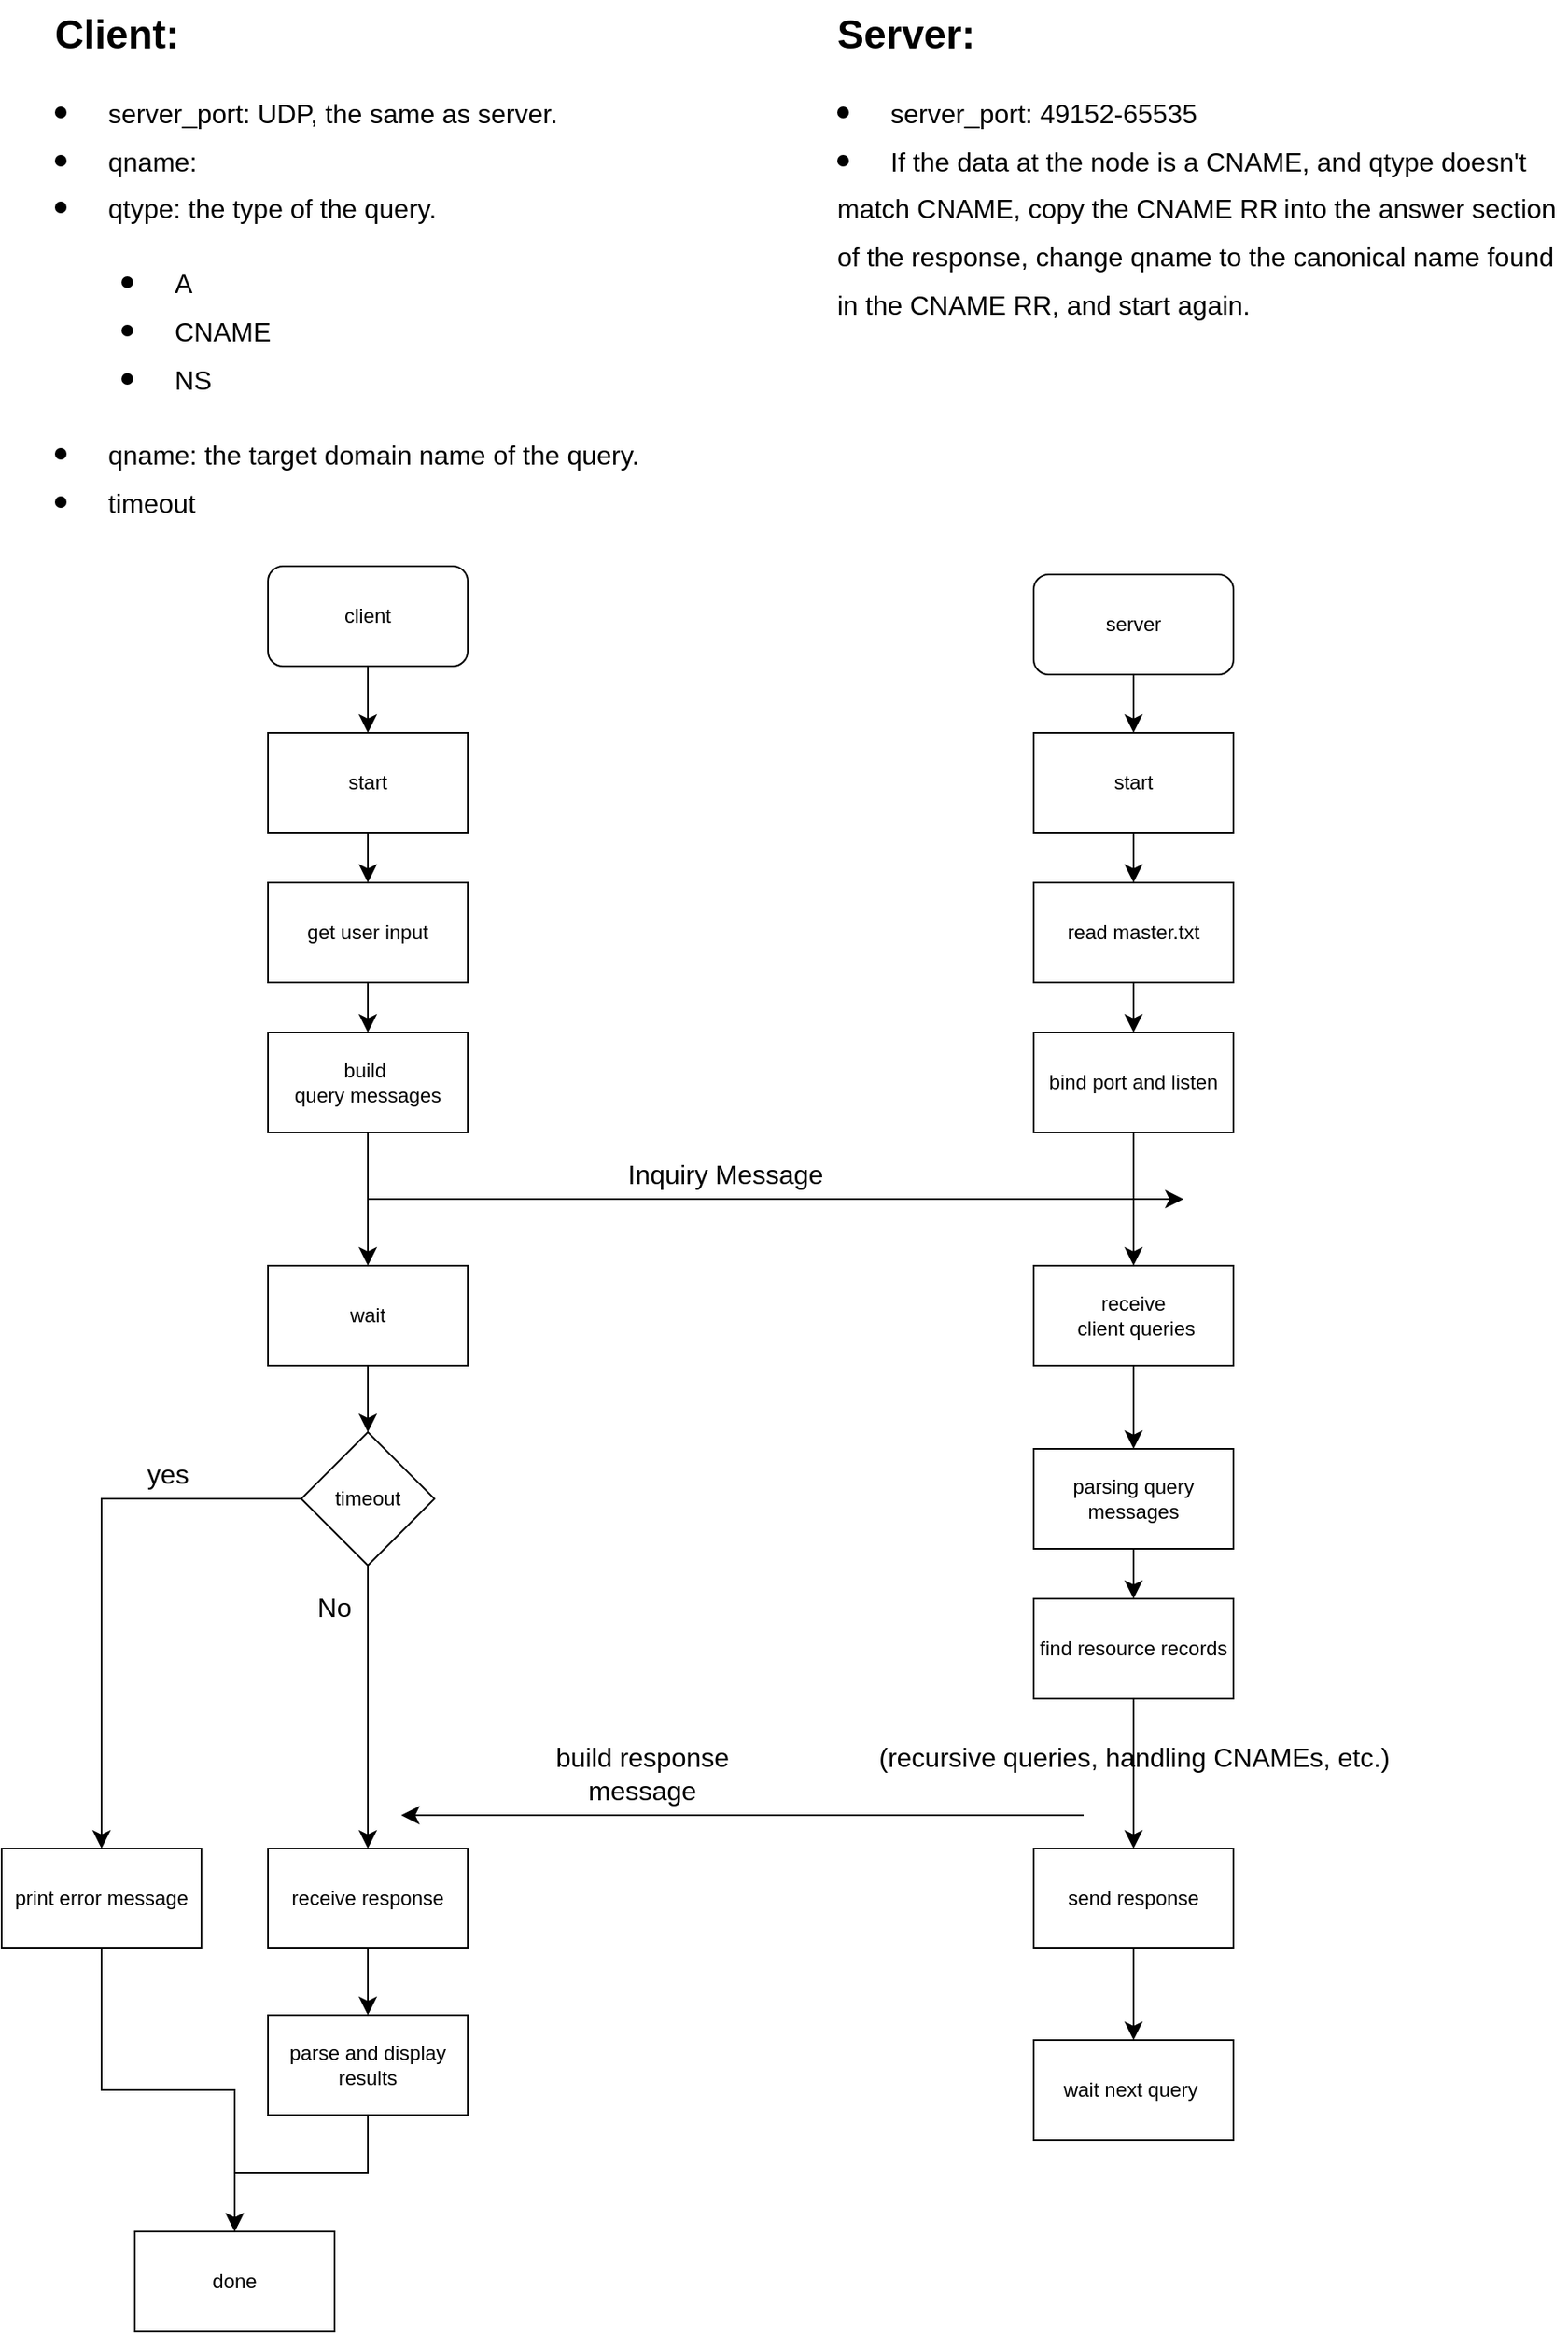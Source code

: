 <mxfile version="24.3.1" type="device">
  <diagram name="Page-1" id="74e2e168-ea6b-b213-b513-2b3c1d86103e">
    <mxGraphModel dx="897" dy="759" grid="1" gridSize="10" guides="1" tooltips="1" connect="1" arrows="1" fold="1" page="1" pageScale="1" pageWidth="1100" pageHeight="850" background="none" math="0" shadow="0">
      <root>
        <mxCell id="0" />
        <mxCell id="1" parent="0" />
        <mxCell id="in9wpP-KXbtq4833XMke-3" value="&lt;h1 style=&quot;margin-top: 0px;&quot;&gt;Client:&lt;/h1&gt;&lt;h1 style=&quot;margin-top: 0px;&quot;&gt;&lt;li style=&quot;&quot;&gt;&lt;span style=&quot;font-size: 16px; font-weight: 400; background-color: initial;&quot;&gt;server_port: UDP, the same as server.&lt;/span&gt;&lt;br&gt;&lt;/li&gt;&lt;li style=&quot;&quot;&gt;&lt;span style=&quot;font-size: 16px; font-weight: 400; background-color: initial;&quot;&gt;qname:&amp;nbsp;&lt;/span&gt;&lt;/li&gt;&lt;li style=&quot;&quot;&gt;&lt;span style=&quot;font-size: 16px; font-weight: 400;&quot;&gt;qtype: the type of the query.&lt;/span&gt;&lt;/li&gt;&lt;/h1&gt;&lt;blockquote style=&quot;margin: 0 0 0 40px; border: none; padding: 0px;&quot;&gt;&lt;h1 style=&quot;margin-top: 0px;&quot;&gt;&lt;li style=&quot;&quot;&gt;&lt;span style=&quot;font-size: 16px; font-weight: 400;&quot;&gt;A&lt;/span&gt;&lt;/li&gt;&lt;li style=&quot;&quot;&gt;&lt;span style=&quot;font-size: 16px; font-weight: 400;&quot;&gt;CNAME&lt;/span&gt;&lt;/li&gt;&lt;li style=&quot;&quot;&gt;&lt;span style=&quot;font-size: 16px; font-weight: 400;&quot;&gt;NS&lt;/span&gt;&lt;/li&gt;&lt;/h1&gt;&lt;/blockquote&gt;&lt;h1 style=&quot;margin-top: 0px;&quot;&gt;&lt;li style=&quot;&quot;&gt;&lt;span style=&quot;font-size: 16px; font-weight: 400;&quot;&gt;qname: the target domain name of the query.&lt;/span&gt;&lt;/li&gt;&lt;li style=&quot;&quot;&gt;&lt;span style=&quot;font-size: 16px; font-weight: 400;&quot;&gt;timeout&lt;/span&gt;&lt;/li&gt;&lt;/h1&gt;" style="text;html=1;whiteSpace=wrap;overflow=hidden;rounded=0;" vertex="1" parent="1">
          <mxGeometry x="30" y="20" width="380" height="340" as="geometry" />
        </mxCell>
        <mxCell id="in9wpP-KXbtq4833XMke-4" value="&lt;h1 style=&quot;margin-top: 0px;&quot;&gt;Server:&lt;/h1&gt;&lt;h1 style=&quot;margin-top: 0px;&quot;&gt;&lt;li style=&quot;&quot;&gt;&lt;span style=&quot;font-size: 16px; font-weight: 400; background-color: initial;&quot;&gt;server_port: 49152-65535&lt;/span&gt;&lt;/li&gt;&lt;li style=&quot;&quot;&gt;&lt;span style=&quot;background-color: initial; font-size: 12px; font-weight: normal;&quot;&gt;&lt;font style=&quot;font-size: 16px;&quot;&gt;If the data at the node is a CNAME, and qtype doesn&#39;t match CNAME, copy the CNAME RR&lt;/font&gt;&lt;/span&gt;&lt;span style=&quot;background-color: initial; font-size: 12px; font-weight: normal;&quot;&gt; &lt;/span&gt;&lt;span style=&quot;background-color: initial; font-size: 16px; font-weight: normal;&quot;&gt;into the answer section of the response, change qname to the canonical name found in &lt;/span&gt;&lt;span style=&quot;background-color: initial; font-size: 16px; font-weight: normal;&quot;&gt;the CNAME RR, and start again.&lt;/span&gt;&lt;br&gt;&lt;/li&gt;&lt;/h1&gt;" style="text;html=1;whiteSpace=wrap;overflow=hidden;rounded=0;" vertex="1" parent="1">
          <mxGeometry x="500" y="20" width="440" height="250" as="geometry" />
        </mxCell>
        <mxCell id="in9wpP-KXbtq4833XMke-7" style="edgeStyle=none;curved=1;rounded=0;orthogonalLoop=1;jettySize=auto;html=1;entryX=0.5;entryY=0;entryDx=0;entryDy=0;fontSize=12;startSize=8;endSize=8;" edge="1" parent="1" source="in9wpP-KXbtq4833XMke-5" target="in9wpP-KXbtq4833XMke-6">
          <mxGeometry relative="1" as="geometry" />
        </mxCell>
        <mxCell id="in9wpP-KXbtq4833XMke-5" value="client" style="rounded=1;whiteSpace=wrap;html=1;" vertex="1" parent="1">
          <mxGeometry x="160" y="360" width="120" height="60" as="geometry" />
        </mxCell>
        <mxCell id="in9wpP-KXbtq4833XMke-10" style="edgeStyle=none;curved=1;rounded=0;orthogonalLoop=1;jettySize=auto;html=1;fontSize=12;startSize=8;endSize=8;" edge="1" parent="1" source="in9wpP-KXbtq4833XMke-6" target="in9wpP-KXbtq4833XMke-8">
          <mxGeometry relative="1" as="geometry" />
        </mxCell>
        <mxCell id="in9wpP-KXbtq4833XMke-6" value="start" style="rounded=0;whiteSpace=wrap;html=1;" vertex="1" parent="1">
          <mxGeometry x="160" y="460" width="120" height="60" as="geometry" />
        </mxCell>
        <mxCell id="in9wpP-KXbtq4833XMke-11" style="edgeStyle=none;curved=1;rounded=0;orthogonalLoop=1;jettySize=auto;html=1;fontSize=12;startSize=8;endSize=8;" edge="1" parent="1" source="in9wpP-KXbtq4833XMke-8" target="in9wpP-KXbtq4833XMke-9">
          <mxGeometry relative="1" as="geometry" />
        </mxCell>
        <mxCell id="in9wpP-KXbtq4833XMke-8" value="get user input" style="rounded=0;whiteSpace=wrap;html=1;" vertex="1" parent="1">
          <mxGeometry x="160" y="550" width="120" height="60" as="geometry" />
        </mxCell>
        <mxCell id="in9wpP-KXbtq4833XMke-20" style="edgeStyle=none;curved=1;rounded=0;orthogonalLoop=1;jettySize=auto;html=1;entryX=0.5;entryY=0;entryDx=0;entryDy=0;fontSize=12;startSize=8;endSize=8;" edge="1" parent="1" source="in9wpP-KXbtq4833XMke-9" target="in9wpP-KXbtq4833XMke-19">
          <mxGeometry relative="1" as="geometry" />
        </mxCell>
        <mxCell id="in9wpP-KXbtq4833XMke-9" value="build&amp;nbsp;&lt;div&gt;query messages&lt;/div&gt;" style="rounded=0;whiteSpace=wrap;html=1;" vertex="1" parent="1">
          <mxGeometry x="160" y="640" width="120" height="60" as="geometry" />
        </mxCell>
        <mxCell id="in9wpP-KXbtq4833XMke-16" style="edgeStyle=none;curved=1;rounded=0;orthogonalLoop=1;jettySize=auto;html=1;entryX=0.5;entryY=0;entryDx=0;entryDy=0;fontSize=12;startSize=8;endSize=8;" edge="1" parent="1" source="in9wpP-KXbtq4833XMke-12" target="in9wpP-KXbtq4833XMke-15">
          <mxGeometry relative="1" as="geometry" />
        </mxCell>
        <mxCell id="in9wpP-KXbtq4833XMke-12" value="server" style="rounded=1;whiteSpace=wrap;html=1;" vertex="1" parent="1">
          <mxGeometry x="620" y="365" width="120" height="60" as="geometry" />
        </mxCell>
        <mxCell id="in9wpP-KXbtq4833XMke-18" style="edgeStyle=none;curved=1;rounded=0;orthogonalLoop=1;jettySize=auto;html=1;entryX=0.5;entryY=0;entryDx=0;entryDy=0;fontSize=12;startSize=8;endSize=8;" edge="1" parent="1" source="in9wpP-KXbtq4833XMke-13" target="in9wpP-KXbtq4833XMke-14">
          <mxGeometry relative="1" as="geometry" />
        </mxCell>
        <mxCell id="in9wpP-KXbtq4833XMke-13" value="read master.txt" style="rounded=0;whiteSpace=wrap;html=1;" vertex="1" parent="1">
          <mxGeometry x="620" y="550" width="120" height="60" as="geometry" />
        </mxCell>
        <mxCell id="in9wpP-KXbtq4833XMke-23" style="edgeStyle=none;curved=1;rounded=0;orthogonalLoop=1;jettySize=auto;html=1;entryX=0.5;entryY=0;entryDx=0;entryDy=0;fontSize=12;startSize=8;endSize=8;" edge="1" parent="1" source="in9wpP-KXbtq4833XMke-14" target="in9wpP-KXbtq4833XMke-22">
          <mxGeometry relative="1" as="geometry" />
        </mxCell>
        <mxCell id="in9wpP-KXbtq4833XMke-14" value="bind port and listen" style="rounded=0;whiteSpace=wrap;html=1;" vertex="1" parent="1">
          <mxGeometry x="620" y="640" width="120" height="60" as="geometry" />
        </mxCell>
        <mxCell id="in9wpP-KXbtq4833XMke-17" style="edgeStyle=none;curved=1;rounded=0;orthogonalLoop=1;jettySize=auto;html=1;entryX=0.5;entryY=0;entryDx=0;entryDy=0;fontSize=12;startSize=8;endSize=8;" edge="1" parent="1" source="in9wpP-KXbtq4833XMke-15" target="in9wpP-KXbtq4833XMke-13">
          <mxGeometry relative="1" as="geometry" />
        </mxCell>
        <mxCell id="in9wpP-KXbtq4833XMke-15" value="start" style="rounded=0;whiteSpace=wrap;html=1;" vertex="1" parent="1">
          <mxGeometry x="620" y="460" width="120" height="60" as="geometry" />
        </mxCell>
        <mxCell id="in9wpP-KXbtq4833XMke-28" style="edgeStyle=none;curved=1;rounded=0;orthogonalLoop=1;jettySize=auto;html=1;entryX=0.5;entryY=0;entryDx=0;entryDy=0;fontSize=12;startSize=8;endSize=8;" edge="1" parent="1" source="in9wpP-KXbtq4833XMke-19" target="in9wpP-KXbtq4833XMke-27">
          <mxGeometry relative="1" as="geometry" />
        </mxCell>
        <mxCell id="in9wpP-KXbtq4833XMke-19" value="wait" style="rounded=0;whiteSpace=wrap;html=1;" vertex="1" parent="1">
          <mxGeometry x="160" y="780" width="120" height="60" as="geometry" />
        </mxCell>
        <mxCell id="in9wpP-KXbtq4833XMke-44" value="" style="edgeStyle=none;curved=1;rounded=0;orthogonalLoop=1;jettySize=auto;html=1;fontSize=12;startSize=8;endSize=8;" edge="1" parent="1" source="in9wpP-KXbtq4833XMke-22" target="in9wpP-KXbtq4833XMke-43">
          <mxGeometry relative="1" as="geometry" />
        </mxCell>
        <mxCell id="in9wpP-KXbtq4833XMke-22" value="receive&lt;div&gt;&amp;nbsp;client queries&lt;/div&gt;" style="rounded=0;whiteSpace=wrap;html=1;" vertex="1" parent="1">
          <mxGeometry x="620" y="780" width="120" height="60" as="geometry" />
        </mxCell>
        <mxCell id="in9wpP-KXbtq4833XMke-24" value="" style="endArrow=classic;html=1;rounded=0;fontSize=12;startSize=8;endSize=8;curved=1;" edge="1" parent="1">
          <mxGeometry width="50" height="50" relative="1" as="geometry">
            <mxPoint x="220" y="740" as="sourcePoint" />
            <mxPoint x="710" y="740" as="targetPoint" />
          </mxGeometry>
        </mxCell>
        <mxCell id="in9wpP-KXbtq4833XMke-26" value="Inquiry Message" style="text;html=1;align=center;verticalAlign=middle;whiteSpace=wrap;rounded=0;fontSize=16;" vertex="1" parent="1">
          <mxGeometry x="360" y="700" width="150" height="50" as="geometry" />
        </mxCell>
        <mxCell id="in9wpP-KXbtq4833XMke-29" style="edgeStyle=none;curved=1;rounded=0;orthogonalLoop=1;jettySize=auto;html=1;fontSize=12;startSize=8;endSize=8;entryX=0.5;entryY=0;entryDx=0;entryDy=0;" edge="1" parent="1" source="in9wpP-KXbtq4833XMke-27" target="in9wpP-KXbtq4833XMke-30">
          <mxGeometry relative="1" as="geometry">
            <mxPoint x="220" y="1000" as="targetPoint" />
          </mxGeometry>
        </mxCell>
        <mxCell id="in9wpP-KXbtq4833XMke-35" style="edgeStyle=orthogonalEdgeStyle;rounded=0;orthogonalLoop=1;jettySize=auto;html=1;entryX=0.5;entryY=0;entryDx=0;entryDy=0;fontSize=12;startSize=8;endSize=8;exitX=0;exitY=0.5;exitDx=0;exitDy=0;elbow=vertical;" edge="1" parent="1" source="in9wpP-KXbtq4833XMke-27" target="in9wpP-KXbtq4833XMke-32">
          <mxGeometry relative="1" as="geometry" />
        </mxCell>
        <mxCell id="in9wpP-KXbtq4833XMke-27" value="timeout" style="rhombus;whiteSpace=wrap;html=1;" vertex="1" parent="1">
          <mxGeometry x="180" y="880" width="80" height="80" as="geometry" />
        </mxCell>
        <mxCell id="in9wpP-KXbtq4833XMke-39" style="edgeStyle=none;curved=1;rounded=0;orthogonalLoop=1;jettySize=auto;html=1;entryX=0.5;entryY=0;entryDx=0;entryDy=0;fontSize=12;startSize=8;endSize=8;" edge="1" parent="1" source="in9wpP-KXbtq4833XMke-30" target="in9wpP-KXbtq4833XMke-38">
          <mxGeometry relative="1" as="geometry" />
        </mxCell>
        <mxCell id="in9wpP-KXbtq4833XMke-30" value="receive response" style="rounded=0;whiteSpace=wrap;html=1;" vertex="1" parent="1">
          <mxGeometry x="160" y="1130" width="120" height="60" as="geometry" />
        </mxCell>
        <mxCell id="in9wpP-KXbtq4833XMke-41" style="edgeStyle=orthogonalEdgeStyle;rounded=0;orthogonalLoop=1;jettySize=auto;html=1;entryX=0.5;entryY=0;entryDx=0;entryDy=0;fontSize=12;startSize=8;endSize=8;" edge="1" parent="1" source="in9wpP-KXbtq4833XMke-32" target="in9wpP-KXbtq4833XMke-40">
          <mxGeometry relative="1" as="geometry" />
        </mxCell>
        <mxCell id="in9wpP-KXbtq4833XMke-32" value="print error message" style="rounded=0;whiteSpace=wrap;html=1;" vertex="1" parent="1">
          <mxGeometry y="1130" width="120" height="60" as="geometry" />
        </mxCell>
        <mxCell id="in9wpP-KXbtq4833XMke-36" value="yes" style="text;html=1;align=center;verticalAlign=middle;whiteSpace=wrap;rounded=0;fontSize=16;" vertex="1" parent="1">
          <mxGeometry x="70" y="890" width="60" height="30" as="geometry" />
        </mxCell>
        <mxCell id="in9wpP-KXbtq4833XMke-37" value="No" style="text;html=1;align=center;verticalAlign=middle;whiteSpace=wrap;rounded=0;fontSize=16;" vertex="1" parent="1">
          <mxGeometry x="170" y="970" width="60" height="30" as="geometry" />
        </mxCell>
        <mxCell id="in9wpP-KXbtq4833XMke-42" style="edgeStyle=orthogonalEdgeStyle;rounded=0;orthogonalLoop=1;jettySize=auto;html=1;entryX=0.5;entryY=0;entryDx=0;entryDy=0;fontSize=12;startSize=8;endSize=8;" edge="1" parent="1" source="in9wpP-KXbtq4833XMke-38" target="in9wpP-KXbtq4833XMke-40">
          <mxGeometry relative="1" as="geometry" />
        </mxCell>
        <mxCell id="in9wpP-KXbtq4833XMke-38" value="parse and display results" style="rounded=0;whiteSpace=wrap;html=1;" vertex="1" parent="1">
          <mxGeometry x="160" y="1230" width="120" height="60" as="geometry" />
        </mxCell>
        <mxCell id="in9wpP-KXbtq4833XMke-40" value="done" style="rounded=0;whiteSpace=wrap;html=1;" vertex="1" parent="1">
          <mxGeometry x="80" y="1360" width="120" height="60" as="geometry" />
        </mxCell>
        <mxCell id="in9wpP-KXbtq4833XMke-46" style="edgeStyle=none;curved=1;rounded=0;orthogonalLoop=1;jettySize=auto;html=1;fontSize=12;startSize=8;endSize=8;" edge="1" parent="1" source="in9wpP-KXbtq4833XMke-43" target="in9wpP-KXbtq4833XMke-45">
          <mxGeometry relative="1" as="geometry" />
        </mxCell>
        <mxCell id="in9wpP-KXbtq4833XMke-43" value="parsing query messages" style="rounded=0;whiteSpace=wrap;html=1;" vertex="1" parent="1">
          <mxGeometry x="620" y="890" width="120" height="60" as="geometry" />
        </mxCell>
        <mxCell id="in9wpP-KXbtq4833XMke-49" style="edgeStyle=none;curved=1;rounded=0;orthogonalLoop=1;jettySize=auto;html=1;entryX=0.5;entryY=0;entryDx=0;entryDy=0;fontSize=12;startSize=8;endSize=8;" edge="1" parent="1" source="in9wpP-KXbtq4833XMke-45" target="in9wpP-KXbtq4833XMke-48">
          <mxGeometry relative="1" as="geometry" />
        </mxCell>
        <mxCell id="in9wpP-KXbtq4833XMke-45" value="find resource records" style="rounded=0;whiteSpace=wrap;html=1;" vertex="1" parent="1">
          <mxGeometry x="620" y="980" width="120" height="60" as="geometry" />
        </mxCell>
        <mxCell id="in9wpP-KXbtq4833XMke-47" value="(recursive queries, handling CNAMEs, etc.)" style="text;html=1;align=center;verticalAlign=middle;resizable=0;points=[];autosize=1;strokeColor=none;fillColor=none;fontSize=16;" vertex="1" parent="1">
          <mxGeometry x="515" y="1060" width="330" height="30" as="geometry" />
        </mxCell>
        <mxCell id="in9wpP-KXbtq4833XMke-55" style="edgeStyle=none;curved=1;rounded=0;orthogonalLoop=1;jettySize=auto;html=1;entryX=0.5;entryY=0;entryDx=0;entryDy=0;fontSize=12;startSize=8;endSize=8;" edge="1" parent="1" source="in9wpP-KXbtq4833XMke-48" target="in9wpP-KXbtq4833XMke-54">
          <mxGeometry relative="1" as="geometry" />
        </mxCell>
        <mxCell id="in9wpP-KXbtq4833XMke-48" value="send response" style="rounded=0;whiteSpace=wrap;html=1;" vertex="1" parent="1">
          <mxGeometry x="620" y="1130" width="120" height="60" as="geometry" />
        </mxCell>
        <mxCell id="in9wpP-KXbtq4833XMke-50" value="" style="endArrow=classic;html=1;rounded=0;fontSize=12;startSize=8;endSize=8;curved=1;" edge="1" parent="1">
          <mxGeometry width="50" height="50" relative="1" as="geometry">
            <mxPoint x="650" y="1110" as="sourcePoint" />
            <mxPoint x="240" y="1110" as="targetPoint" />
          </mxGeometry>
        </mxCell>
        <mxCell id="in9wpP-KXbtq4833XMke-53" value="build response message" style="text;html=1;align=center;verticalAlign=middle;whiteSpace=wrap;rounded=0;fontSize=16;" vertex="1" parent="1">
          <mxGeometry x="310" y="1070" width="150" height="30" as="geometry" />
        </mxCell>
        <mxCell id="in9wpP-KXbtq4833XMke-54" value="wait next query&amp;nbsp;" style="rounded=0;whiteSpace=wrap;html=1;" vertex="1" parent="1">
          <mxGeometry x="620" y="1245" width="120" height="60" as="geometry" />
        </mxCell>
      </root>
    </mxGraphModel>
  </diagram>
</mxfile>
